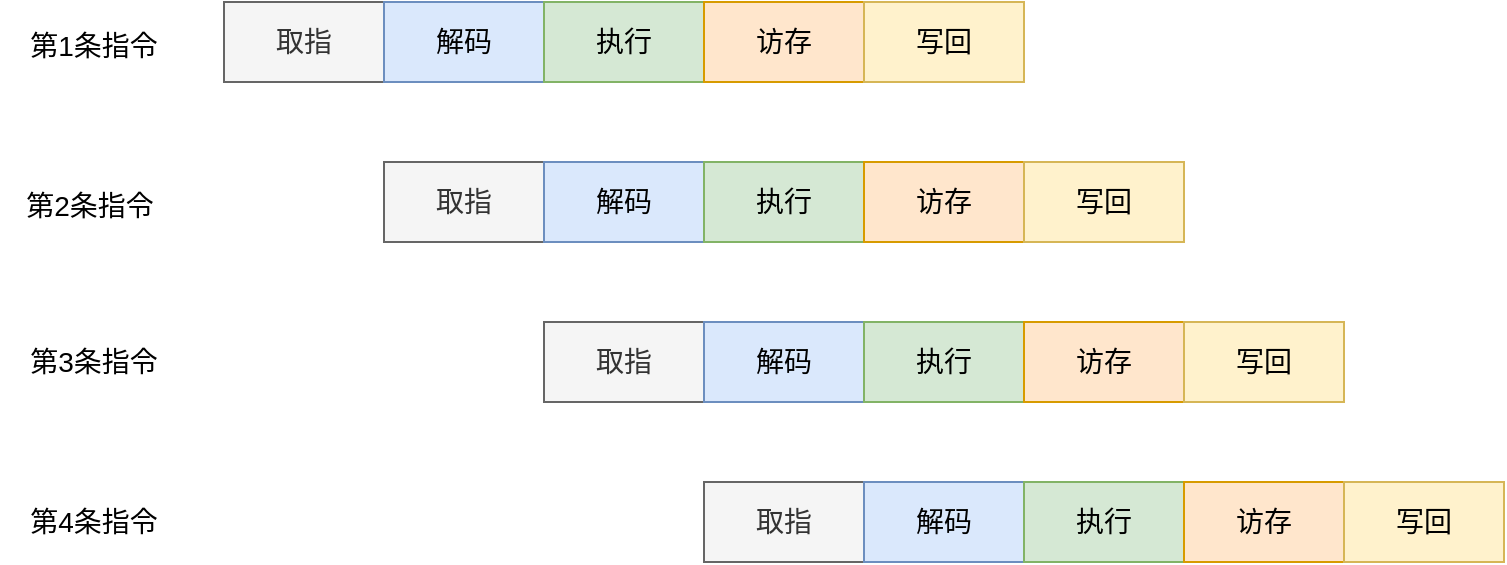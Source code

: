 <mxfile version="21.6.2" type="github">
  <diagram name="第 1 页" id="DUvIJ9s0Doq-5VElaujk">
    <mxGraphModel dx="1050" dy="549" grid="1" gridSize="10" guides="1" tooltips="1" connect="1" arrows="1" fold="1" page="1" pageScale="1" pageWidth="827" pageHeight="1169" math="0" shadow="0">
      <root>
        <mxCell id="0" />
        <mxCell id="1" parent="0" />
        <mxCell id="CwcYAfboFCv2EPO12zRP-1" value="取指" style="rounded=0;whiteSpace=wrap;html=1;fillColor=#f5f5f5;fontColor=#333333;strokeColor=#666666;fontSize=14;" vertex="1" parent="1">
          <mxGeometry x="160" y="200" width="80" height="40" as="geometry" />
        </mxCell>
        <mxCell id="CwcYAfboFCv2EPO12zRP-2" value="第1条指令" style="text;html=1;strokeColor=none;fillColor=none;align=center;verticalAlign=middle;whiteSpace=wrap;rounded=0;fontSize=14;" vertex="1" parent="1">
          <mxGeometry x="50" y="207" width="90" height="30" as="geometry" />
        </mxCell>
        <mxCell id="CwcYAfboFCv2EPO12zRP-3" value="第2条指令" style="text;html=1;strokeColor=none;fillColor=none;align=center;verticalAlign=middle;whiteSpace=wrap;rounded=0;fontSize=14;" vertex="1" parent="1">
          <mxGeometry x="48" y="287" width="90" height="30" as="geometry" />
        </mxCell>
        <mxCell id="CwcYAfboFCv2EPO12zRP-4" value="第3条指令" style="text;html=1;strokeColor=none;fillColor=none;align=center;verticalAlign=middle;whiteSpace=wrap;rounded=0;fontSize=14;" vertex="1" parent="1">
          <mxGeometry x="50" y="365" width="90" height="30" as="geometry" />
        </mxCell>
        <mxCell id="CwcYAfboFCv2EPO12zRP-6" value="解码" style="rounded=0;whiteSpace=wrap;html=1;fillColor=#dae8fc;strokeColor=#6c8ebf;fontSize=14;" vertex="1" parent="1">
          <mxGeometry x="240" y="200" width="80" height="40" as="geometry" />
        </mxCell>
        <mxCell id="CwcYAfboFCv2EPO12zRP-7" value="执行" style="rounded=0;whiteSpace=wrap;html=1;fillColor=#d5e8d4;strokeColor=#82b366;fontSize=14;" vertex="1" parent="1">
          <mxGeometry x="320" y="200" width="80" height="40" as="geometry" />
        </mxCell>
        <mxCell id="CwcYAfboFCv2EPO12zRP-8" value="访存" style="rounded=0;whiteSpace=wrap;html=1;fillColor=#ffe6cc;strokeColor=#d79b00;fontSize=14;" vertex="1" parent="1">
          <mxGeometry x="400" y="200" width="80" height="40" as="geometry" />
        </mxCell>
        <mxCell id="CwcYAfboFCv2EPO12zRP-9" value="写回" style="rounded=0;whiteSpace=wrap;html=1;fillColor=#fff2cc;strokeColor=#d6b656;fontSize=14;" vertex="1" parent="1">
          <mxGeometry x="480" y="200" width="80" height="40" as="geometry" />
        </mxCell>
        <mxCell id="CwcYAfboFCv2EPO12zRP-11" value="取指" style="rounded=0;whiteSpace=wrap;html=1;fillColor=#f5f5f5;fontColor=#333333;strokeColor=#666666;fontSize=14;" vertex="1" parent="1">
          <mxGeometry x="240" y="280" width="80" height="40" as="geometry" />
        </mxCell>
        <mxCell id="CwcYAfboFCv2EPO12zRP-12" value="解码" style="rounded=0;whiteSpace=wrap;html=1;fillColor=#dae8fc;strokeColor=#6c8ebf;fontSize=14;" vertex="1" parent="1">
          <mxGeometry x="320" y="280" width="80" height="40" as="geometry" />
        </mxCell>
        <mxCell id="CwcYAfboFCv2EPO12zRP-13" value="执行" style="rounded=0;whiteSpace=wrap;html=1;fillColor=#d5e8d4;strokeColor=#82b366;fontSize=14;" vertex="1" parent="1">
          <mxGeometry x="400" y="280" width="80" height="40" as="geometry" />
        </mxCell>
        <mxCell id="CwcYAfboFCv2EPO12zRP-14" value="访存" style="rounded=0;whiteSpace=wrap;html=1;fillColor=#ffe6cc;strokeColor=#d79b00;fontSize=14;" vertex="1" parent="1">
          <mxGeometry x="480" y="280" width="80" height="40" as="geometry" />
        </mxCell>
        <mxCell id="CwcYAfboFCv2EPO12zRP-15" value="写回" style="rounded=0;whiteSpace=wrap;html=1;fillColor=#fff2cc;strokeColor=#d6b656;fontSize=14;" vertex="1" parent="1">
          <mxGeometry x="560" y="280" width="80" height="40" as="geometry" />
        </mxCell>
        <mxCell id="CwcYAfboFCv2EPO12zRP-16" value="取指" style="rounded=0;whiteSpace=wrap;html=1;fillColor=#f5f5f5;fontColor=#333333;strokeColor=#666666;fontSize=14;" vertex="1" parent="1">
          <mxGeometry x="320" y="360" width="80" height="40" as="geometry" />
        </mxCell>
        <mxCell id="CwcYAfboFCv2EPO12zRP-17" value="解码" style="rounded=0;whiteSpace=wrap;html=1;fillColor=#dae8fc;strokeColor=#6c8ebf;fontSize=14;" vertex="1" parent="1">
          <mxGeometry x="400" y="360" width="80" height="40" as="geometry" />
        </mxCell>
        <mxCell id="CwcYAfboFCv2EPO12zRP-18" value="执行" style="rounded=0;whiteSpace=wrap;html=1;fillColor=#d5e8d4;strokeColor=#82b366;fontSize=14;" vertex="1" parent="1">
          <mxGeometry x="480" y="360" width="80" height="40" as="geometry" />
        </mxCell>
        <mxCell id="CwcYAfboFCv2EPO12zRP-19" value="访存" style="rounded=0;whiteSpace=wrap;html=1;fillColor=#ffe6cc;strokeColor=#d79b00;fontSize=14;" vertex="1" parent="1">
          <mxGeometry x="560" y="360" width="80" height="40" as="geometry" />
        </mxCell>
        <mxCell id="CwcYAfboFCv2EPO12zRP-20" value="写回" style="rounded=0;whiteSpace=wrap;html=1;fillColor=#fff2cc;strokeColor=#d6b656;fontSize=14;" vertex="1" parent="1">
          <mxGeometry x="640" y="360" width="80" height="40" as="geometry" />
        </mxCell>
        <mxCell id="CwcYAfboFCv2EPO12zRP-21" value="第4条指令" style="text;html=1;strokeColor=none;fillColor=none;align=center;verticalAlign=middle;whiteSpace=wrap;rounded=0;fontSize=14;" vertex="1" parent="1">
          <mxGeometry x="50" y="445" width="90" height="30" as="geometry" />
        </mxCell>
        <mxCell id="CwcYAfboFCv2EPO12zRP-22" value="取指" style="rounded=0;whiteSpace=wrap;html=1;fillColor=#f5f5f5;fontColor=#333333;strokeColor=#666666;fontSize=14;" vertex="1" parent="1">
          <mxGeometry x="400" y="440" width="80" height="40" as="geometry" />
        </mxCell>
        <mxCell id="CwcYAfboFCv2EPO12zRP-23" value="解码" style="rounded=0;whiteSpace=wrap;html=1;fillColor=#dae8fc;strokeColor=#6c8ebf;fontSize=14;" vertex="1" parent="1">
          <mxGeometry x="480" y="440" width="80" height="40" as="geometry" />
        </mxCell>
        <mxCell id="CwcYAfboFCv2EPO12zRP-24" value="执行" style="rounded=0;whiteSpace=wrap;html=1;fillColor=#d5e8d4;strokeColor=#82b366;fontSize=14;" vertex="1" parent="1">
          <mxGeometry x="560" y="440" width="80" height="40" as="geometry" />
        </mxCell>
        <mxCell id="CwcYAfboFCv2EPO12zRP-25" value="访存" style="rounded=0;whiteSpace=wrap;html=1;fillColor=#ffe6cc;strokeColor=#d79b00;fontSize=14;" vertex="1" parent="1">
          <mxGeometry x="640" y="440" width="80" height="40" as="geometry" />
        </mxCell>
        <mxCell id="CwcYAfboFCv2EPO12zRP-26" value="写回" style="rounded=0;whiteSpace=wrap;html=1;fillColor=#fff2cc;strokeColor=#d6b656;fontSize=14;" vertex="1" parent="1">
          <mxGeometry x="720" y="440" width="80" height="40" as="geometry" />
        </mxCell>
      </root>
    </mxGraphModel>
  </diagram>
</mxfile>
